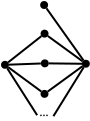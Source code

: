 <?xml version="1.0" encoding="UTF-8"?>
<dia:diagram xmlns:dia="http://www.lysator.liu.se/~alla/dia/">
  <dia:layer name="Arrière-plan" visible="true" active="true">
    <dia:object type="Standard - Line" version="0" id="O0">
      <dia:attribute name="obj_pos">
        <dia:point val="-0.183,-0.042"/>
      </dia:attribute>
      <dia:attribute name="obj_bb">
        <dia:rectangle val="-1.828,-0.093;-0.132,0.069"/>
      </dia:attribute>
      <dia:attribute name="conn_endpoints">
        <dia:point val="-0.183,-0.042"/>
        <dia:point val="-1.776,0.018"/>
      </dia:attribute>
      <dia:attribute name="numcp">
        <dia:int val="1"/>
      </dia:attribute>
      <dia:connections>
        <dia:connection handle="0" to="O2" connection="8"/>
        <dia:connection handle="1" to="O1" connection="8"/>
      </dia:connections>
    </dia:object>
    <dia:object type="Standard - Ellipse" version="0" id="O1">
      <dia:attribute name="obj_pos">
        <dia:point val="-2.125,-0.125"/>
      </dia:attribute>
      <dia:attribute name="obj_bb">
        <dia:rectangle val="-2.175,-0.175;-1.775,0.225"/>
      </dia:attribute>
      <dia:attribute name="elem_corner">
        <dia:point val="-2.125,-0.125"/>
      </dia:attribute>
      <dia:attribute name="elem_width">
        <dia:real val="0.3"/>
      </dia:attribute>
      <dia:attribute name="elem_height">
        <dia:real val="0.3"/>
      </dia:attribute>
      <dia:attribute name="border_width">
        <dia:real val="0.1"/>
      </dia:attribute>
      <dia:attribute name="inner_color">
        <dia:color val="#000000"/>
      </dia:attribute>
    </dia:object>
    <dia:object type="Standard - Ellipse" version="0" id="O2">
      <dia:attribute name="obj_pos">
        <dia:point val="-0.134,-0.199"/>
      </dia:attribute>
      <dia:attribute name="obj_bb">
        <dia:rectangle val="-0.184,-0.249;0.216,0.151"/>
      </dia:attribute>
      <dia:attribute name="elem_corner">
        <dia:point val="-0.134,-0.199"/>
      </dia:attribute>
      <dia:attribute name="elem_width">
        <dia:real val="0.3"/>
      </dia:attribute>
      <dia:attribute name="elem_height">
        <dia:real val="0.3"/>
      </dia:attribute>
      <dia:attribute name="border_width">
        <dia:real val="0.1"/>
      </dia:attribute>
      <dia:attribute name="inner_color">
        <dia:color val="#000000"/>
      </dia:attribute>
    </dia:object>
    <dia:object type="Standard - Ellipse" version="0" id="O3">
      <dia:attribute name="obj_pos">
        <dia:point val="-0.147,-1.684"/>
      </dia:attribute>
      <dia:attribute name="obj_bb">
        <dia:rectangle val="-0.197,-1.734;0.203,-1.334"/>
      </dia:attribute>
      <dia:attribute name="elem_corner">
        <dia:point val="-0.147,-1.684"/>
      </dia:attribute>
      <dia:attribute name="elem_width">
        <dia:real val="0.3"/>
      </dia:attribute>
      <dia:attribute name="elem_height">
        <dia:real val="0.3"/>
      </dia:attribute>
      <dia:attribute name="border_width">
        <dia:real val="0.1"/>
      </dia:attribute>
      <dia:attribute name="inner_color">
        <dia:color val="#000000"/>
      </dia:attribute>
    </dia:object>
    <dia:object type="Standard - Ellipse" version="0" id="O4">
      <dia:attribute name="obj_pos">
        <dia:point val="1.919,-0.179"/>
      </dia:attribute>
      <dia:attribute name="obj_bb">
        <dia:rectangle val="1.869,-0.229;2.269,0.171"/>
      </dia:attribute>
      <dia:attribute name="elem_corner">
        <dia:point val="1.919,-0.179"/>
      </dia:attribute>
      <dia:attribute name="elem_width">
        <dia:real val="0.3"/>
      </dia:attribute>
      <dia:attribute name="elem_height">
        <dia:real val="0.3"/>
      </dia:attribute>
      <dia:attribute name="border_width">
        <dia:real val="0.1"/>
      </dia:attribute>
      <dia:attribute name="inner_color">
        <dia:color val="#000000"/>
      </dia:attribute>
    </dia:object>
    <dia:object type="Standard - Ellipse" version="0" id="O5">
      <dia:attribute name="obj_pos">
        <dia:point val="-0.15,1.328"/>
      </dia:attribute>
      <dia:attribute name="obj_bb">
        <dia:rectangle val="-0.2,1.278;0.2,1.678"/>
      </dia:attribute>
      <dia:attribute name="elem_corner">
        <dia:point val="-0.15,1.328"/>
      </dia:attribute>
      <dia:attribute name="elem_width">
        <dia:real val="0.3"/>
      </dia:attribute>
      <dia:attribute name="elem_height">
        <dia:real val="0.3"/>
      </dia:attribute>
      <dia:attribute name="border_width">
        <dia:real val="0.1"/>
      </dia:attribute>
      <dia:attribute name="inner_color">
        <dia:color val="#000000"/>
      </dia:attribute>
    </dia:object>
    <dia:object type="Standard - Line" version="0" id="O6">
      <dia:attribute name="obj_pos">
        <dia:point val="-0.154,-1.41"/>
      </dia:attribute>
      <dia:attribute name="obj_bb">
        <dia:rectangle val="-1.888,-1.481;-0.083,-0.028"/>
      </dia:attribute>
      <dia:attribute name="conn_endpoints">
        <dia:point val="-0.154,-1.41"/>
        <dia:point val="-1.818,-0.099"/>
      </dia:attribute>
      <dia:attribute name="numcp">
        <dia:int val="1"/>
      </dia:attribute>
      <dia:connections>
        <dia:connection handle="0" to="O3" connection="8"/>
        <dia:connection handle="1" to="O1" connection="8"/>
      </dia:connections>
    </dia:object>
    <dia:object type="Standard - Line" version="0" id="O7">
      <dia:attribute name="obj_pos">
        <dia:point val="-0.161,1.36"/>
      </dia:attribute>
      <dia:attribute name="obj_bb">
        <dia:rectangle val="-1.884,0.074;-0.091,1.43"/>
      </dia:attribute>
      <dia:attribute name="conn_endpoints">
        <dia:point val="-0.161,1.36"/>
        <dia:point val="-1.814,0.144"/>
      </dia:attribute>
      <dia:attribute name="numcp">
        <dia:int val="1"/>
      </dia:attribute>
      <dia:connections>
        <dia:connection handle="0" to="O5" connection="8"/>
        <dia:connection handle="1" to="O1" connection="8"/>
      </dia:connections>
    </dia:object>
    <dia:object type="Standard - Text" version="1" id="O8">
      <dia:attribute name="obj_pos">
        <dia:point val="-0.257,2.597"/>
      </dia:attribute>
      <dia:attribute name="obj_bb">
        <dia:rectangle val="-0.257,2.002;0.35,2.75"/>
      </dia:attribute>
      <dia:attribute name="text">
        <dia:composite type="text">
          <dia:attribute name="string">
            <dia:string>#...#</dia:string>
          </dia:attribute>
          <dia:attribute name="font">
            <dia:font family="sans" style="0" name="Helvetica"/>
          </dia:attribute>
          <dia:attribute name="height">
            <dia:real val="0.8"/>
          </dia:attribute>
          <dia:attribute name="pos">
            <dia:point val="-0.257,2.597"/>
          </dia:attribute>
          <dia:attribute name="color">
            <dia:color val="#000000"/>
          </dia:attribute>
          <dia:attribute name="alignment">
            <dia:enum val="0"/>
          </dia:attribute>
        </dia:composite>
      </dia:attribute>
      <dia:attribute name="valign">
        <dia:enum val="3"/>
      </dia:attribute>
    </dia:object>
    <dia:object type="Standard - Line" version="0" id="O9">
      <dia:attribute name="obj_pos">
        <dia:point val="0.165,-1.416"/>
      </dia:attribute>
      <dia:attribute name="obj_bb">
        <dia:rectangle val="0.095,-1.486;1.977,-0.077"/>
      </dia:attribute>
      <dia:attribute name="conn_endpoints">
        <dia:point val="0.165,-1.416"/>
        <dia:point val="1.907,-0.147"/>
      </dia:attribute>
      <dia:attribute name="numcp">
        <dia:int val="1"/>
      </dia:attribute>
      <dia:connections>
        <dia:connection handle="0" to="O3" connection="8"/>
        <dia:connection handle="1" to="O4" connection="8"/>
      </dia:connections>
    </dia:object>
    <dia:object type="Standard - Line" version="0" id="O10">
      <dia:attribute name="obj_pos">
        <dia:point val="0.214,-0.047"/>
      </dia:attribute>
      <dia:attribute name="obj_bb">
        <dia:rectangle val="0.163,-0.097;2.158,0.026"/>
      </dia:attribute>
      <dia:attribute name="conn_endpoints">
        <dia:point val="0.214,-0.047"/>
        <dia:point val="2.107,-0.025"/>
      </dia:attribute>
      <dia:attribute name="numcp">
        <dia:int val="1"/>
      </dia:attribute>
      <dia:connections>
        <dia:connection handle="0" to="O2" connection="8"/>
      </dia:connections>
    </dia:object>
    <dia:object type="Standard - Line" version="0" id="O11">
      <dia:attribute name="obj_pos">
        <dia:point val="0.162,1.361"/>
      </dia:attribute>
      <dia:attribute name="obj_bb">
        <dia:rectangle val="0.092,0.019;1.977,1.43"/>
      </dia:attribute>
      <dia:attribute name="conn_endpoints">
        <dia:point val="0.162,1.361"/>
        <dia:point val="1.907,0.089"/>
      </dia:attribute>
      <dia:attribute name="numcp">
        <dia:int val="1"/>
      </dia:attribute>
      <dia:connections>
        <dia:connection handle="0" to="O5" connection="8"/>
        <dia:connection handle="1" to="O4" connection="8"/>
      </dia:connections>
    </dia:object>
    <dia:object type="Standard - Line" version="0" id="O12">
      <dia:attribute name="obj_pos">
        <dia:point val="-1.867,0.194"/>
      </dia:attribute>
      <dia:attribute name="obj_bb">
        <dia:rectangle val="-1.936,0.125;-0.299,2.613"/>
      </dia:attribute>
      <dia:attribute name="conn_endpoints">
        <dia:point val="-1.867,0.194"/>
        <dia:point val="-0.368,2.544"/>
      </dia:attribute>
      <dia:attribute name="numcp">
        <dia:int val="1"/>
      </dia:attribute>
      <dia:connections>
        <dia:connection handle="0" to="O1" connection="8"/>
      </dia:connections>
    </dia:object>
    <dia:object type="Standard - Line" version="0" id="O13">
      <dia:attribute name="obj_pos">
        <dia:point val="1.964,0.141"/>
      </dia:attribute>
      <dia:attribute name="obj_bb">
        <dia:rectangle val="0.376,0.072;2.033,2.663"/>
      </dia:attribute>
      <dia:attribute name="conn_endpoints">
        <dia:point val="1.964,0.141"/>
        <dia:point val="0.445,2.594"/>
      </dia:attribute>
      <dia:attribute name="numcp">
        <dia:int val="1"/>
      </dia:attribute>
      <dia:connections>
        <dia:connection handle="0" to="O4" connection="8"/>
      </dia:connections>
    </dia:object>
    <dia:object type="Standard - Ellipse" version="0" id="O14">
      <dia:attribute name="obj_pos">
        <dia:point val="-0.169,-3.116"/>
      </dia:attribute>
      <dia:attribute name="obj_bb">
        <dia:rectangle val="-0.219,-3.166;0.181,-2.766"/>
      </dia:attribute>
      <dia:attribute name="elem_corner">
        <dia:point val="-0.169,-3.116"/>
      </dia:attribute>
      <dia:attribute name="elem_width">
        <dia:real val="0.3"/>
      </dia:attribute>
      <dia:attribute name="elem_height">
        <dia:real val="0.3"/>
      </dia:attribute>
      <dia:attribute name="border_width">
        <dia:real val="0.1"/>
      </dia:attribute>
      <dia:attribute name="inner_color">
        <dia:color val="#000000"/>
      </dia:attribute>
    </dia:object>
    <dia:object type="Standard - Line" version="0" id="O15">
      <dia:attribute name="obj_pos">
        <dia:point val="1.954,-0.191"/>
      </dia:attribute>
      <dia:attribute name="obj_bb">
        <dia:rectangle val="0.027,-2.873;2.024,-0.121"/>
      </dia:attribute>
      <dia:attribute name="conn_endpoints">
        <dia:point val="1.954,-0.191"/>
        <dia:point val="0.096,-2.804"/>
      </dia:attribute>
      <dia:attribute name="numcp">
        <dia:int val="1"/>
      </dia:attribute>
      <dia:connections>
        <dia:connection handle="0" to="O4" connection="8"/>
        <dia:connection handle="1" to="O14" connection="8"/>
      </dia:connections>
    </dia:object>
  </dia:layer>
</dia:diagram>
